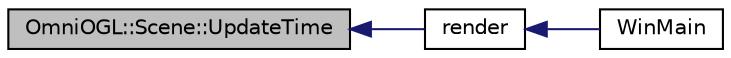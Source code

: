 digraph "OmniOGL::Scene::UpdateTime"
{
  edge [fontname="Helvetica",fontsize="10",labelfontname="Helvetica",labelfontsize="10"];
  node [fontname="Helvetica",fontsize="10",shape=record];
  rankdir="LR";
  Node1 [label="OmniOGL::Scene::UpdateTime",height=0.2,width=0.4,color="black", fillcolor="grey75", style="filled" fontcolor="black"];
  Node1 -> Node2 [dir="back",color="midnightblue",fontsize="10",style="solid",fontname="Helvetica"];
  Node2 [label="render",height=0.2,width=0.4,color="black", fillcolor="white", style="filled",URL="$_small_o_g_l_8cpp.html#a133aba9fe60f6d354d05d69e0bbd31a7"];
  Node2 -> Node3 [dir="back",color="midnightblue",fontsize="10",style="solid",fontname="Helvetica"];
  Node3 [label="WinMain",height=0.2,width=0.4,color="black", fillcolor="white", style="filled",URL="$_small_o_g_l_8cpp.html#a66e65252a6985e382838442f280f46ba"];
}
